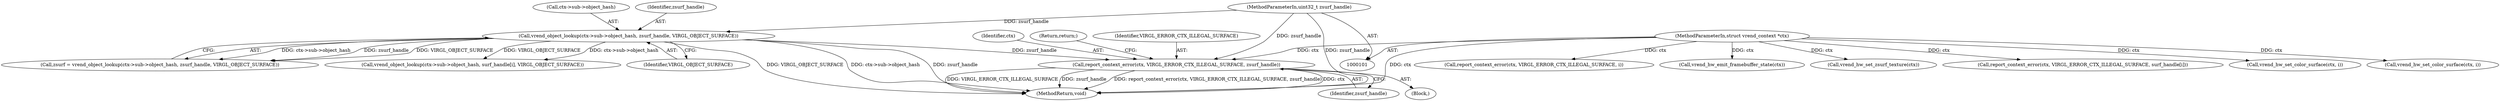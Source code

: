 digraph "0_virglrenderer_48f67f60967f963b698ec8df57ec6912a43d6282_0@pointer" {
"1000145" [label="(Call,report_context_error(ctx, VIRGL_ERROR_CTX_ILLEGAL_SURFACE, zsurf_handle))"];
"1000102" [label="(MethodParameterIn,struct vrend_context *ctx)"];
"1000133" [label="(Call,vrend_object_lookup(ctx->sub->object_hash, zsurf_handle, VIRGL_OBJECT_SURFACE))"];
"1000105" [label="(MethodParameterIn,uint32_t zsurf_handle)"];
"1000408" [label="(Call,report_context_error(ctx, VIRGL_ERROR_CTX_ILLEGAL_SURFACE, i))"];
"1000105" [label="(MethodParameterIn,uint32_t zsurf_handle)"];
"1000491" [label="(Call,vrend_hw_emit_framebuffer_state(ctx))"];
"1000131" [label="(Call,zsurf = vrend_object_lookup(ctx->sub->object_hash, zsurf_handle, VIRGL_OBJECT_SURFACE))"];
"1000171" [label="(Call,vrend_hw_set_zsurf_texture(ctx))"];
"1000102" [label="(MethodParameterIn,struct vrend_context *ctx)"];
"1000213" [label="(Call,vrend_object_lookup(ctx->sub->object_hash, surf_handle[i], VIRGL_OBJECT_SURFACE))"];
"1000149" [label="(Return,return;)"];
"1000227" [label="(Call,report_context_error(ctx, VIRGL_ERROR_CTX_ILLEGAL_SURFACE, surf_handle[i]))"];
"1000134" [label="(Call,ctx->sub->object_hash)"];
"1000140" [label="(Identifier,VIRGL_OBJECT_SURFACE)"];
"1000295" [label="(Call,vrend_hw_set_color_surface(ctx, i))"];
"1000133" [label="(Call,vrend_object_lookup(ctx->sub->object_hash, zsurf_handle, VIRGL_OBJECT_SURFACE))"];
"1000147" [label="(Identifier,VIRGL_ERROR_CTX_ILLEGAL_SURFACE)"];
"1000145" [label="(Call,report_context_error(ctx, VIRGL_ERROR_CTX_ILLEGAL_SURFACE, zsurf_handle))"];
"1000148" [label="(Identifier,zsurf_handle)"];
"1000144" [label="(Block,)"];
"1000530" [label="(MethodReturn,void)"];
"1000139" [label="(Identifier,zsurf_handle)"];
"1000146" [label="(Identifier,ctx)"];
"1000259" [label="(Call,vrend_hw_set_color_surface(ctx, i))"];
"1000145" -> "1000144"  [label="AST: "];
"1000145" -> "1000148"  [label="CFG: "];
"1000146" -> "1000145"  [label="AST: "];
"1000147" -> "1000145"  [label="AST: "];
"1000148" -> "1000145"  [label="AST: "];
"1000149" -> "1000145"  [label="CFG: "];
"1000145" -> "1000530"  [label="DDG: zsurf_handle"];
"1000145" -> "1000530"  [label="DDG: report_context_error(ctx, VIRGL_ERROR_CTX_ILLEGAL_SURFACE, zsurf_handle)"];
"1000145" -> "1000530"  [label="DDG: ctx"];
"1000145" -> "1000530"  [label="DDG: VIRGL_ERROR_CTX_ILLEGAL_SURFACE"];
"1000102" -> "1000145"  [label="DDG: ctx"];
"1000133" -> "1000145"  [label="DDG: zsurf_handle"];
"1000105" -> "1000145"  [label="DDG: zsurf_handle"];
"1000102" -> "1000101"  [label="AST: "];
"1000102" -> "1000530"  [label="DDG: ctx"];
"1000102" -> "1000171"  [label="DDG: ctx"];
"1000102" -> "1000227"  [label="DDG: ctx"];
"1000102" -> "1000259"  [label="DDG: ctx"];
"1000102" -> "1000295"  [label="DDG: ctx"];
"1000102" -> "1000408"  [label="DDG: ctx"];
"1000102" -> "1000491"  [label="DDG: ctx"];
"1000133" -> "1000131"  [label="AST: "];
"1000133" -> "1000140"  [label="CFG: "];
"1000134" -> "1000133"  [label="AST: "];
"1000139" -> "1000133"  [label="AST: "];
"1000140" -> "1000133"  [label="AST: "];
"1000131" -> "1000133"  [label="CFG: "];
"1000133" -> "1000530"  [label="DDG: zsurf_handle"];
"1000133" -> "1000530"  [label="DDG: VIRGL_OBJECT_SURFACE"];
"1000133" -> "1000530"  [label="DDG: ctx->sub->object_hash"];
"1000133" -> "1000131"  [label="DDG: ctx->sub->object_hash"];
"1000133" -> "1000131"  [label="DDG: zsurf_handle"];
"1000133" -> "1000131"  [label="DDG: VIRGL_OBJECT_SURFACE"];
"1000105" -> "1000133"  [label="DDG: zsurf_handle"];
"1000133" -> "1000213"  [label="DDG: ctx->sub->object_hash"];
"1000133" -> "1000213"  [label="DDG: VIRGL_OBJECT_SURFACE"];
"1000105" -> "1000101"  [label="AST: "];
"1000105" -> "1000530"  [label="DDG: zsurf_handle"];
}
